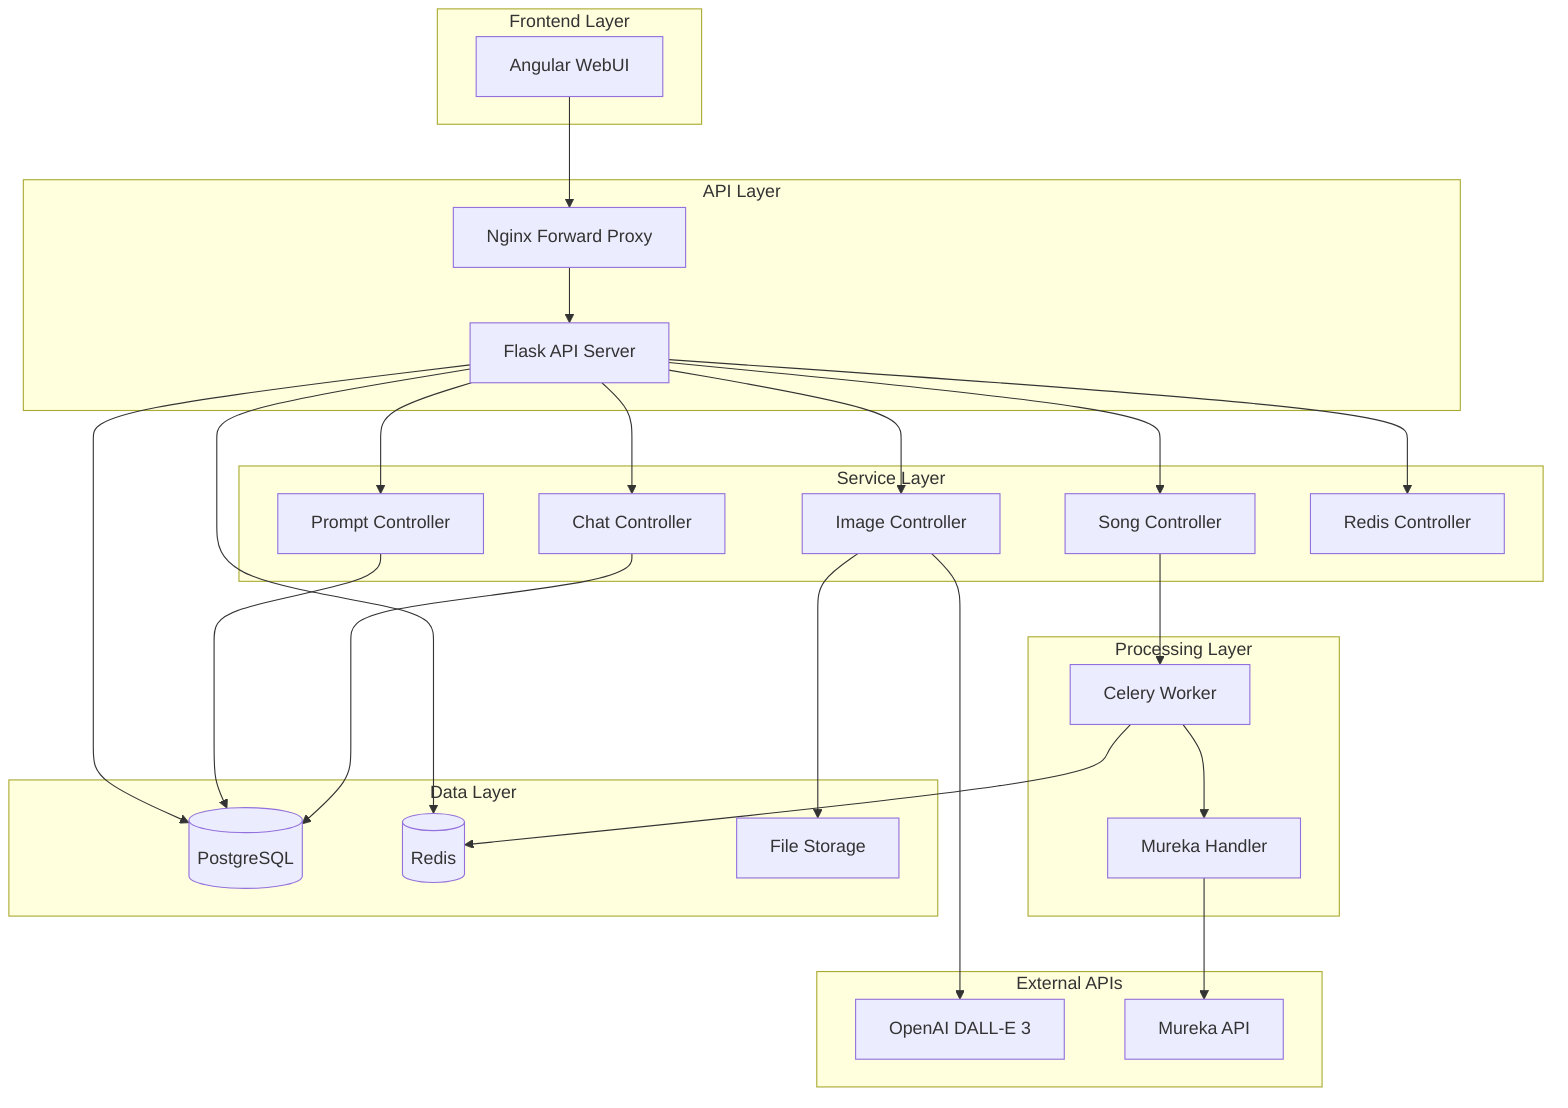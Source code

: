 graph TB
    subgraph "Frontend Layer"
        UI[Angular WebUI]
    end

    subgraph "API Layer"
        Proxy[Nginx Forward Proxy]
        API[Flask API Server]
    end

    subgraph "Service Layer"
        IMG[Image Controller]
        SONG[Song Controller]
        CHAT[Chat Controller]
        PROMPT[Prompt Controller]
        REDIS[Redis Controller]
    end

    subgraph "Processing Layer"
        CELERY[Celery Worker]
        MUREKA[Mureka Handler]
    end

    subgraph "Data Layer"
        PG[(PostgreSQL)]
        RD[(Redis)]
        FILES[File Storage]
    end

    subgraph "External APIs"
        OPENAI[OpenAI DALL-E 3]
        MRK[Mureka API]
    end

    UI --> Proxy
    Proxy --> API
    API --> IMG
    API --> SONG
    API --> CHAT
    API --> PROMPT
    API --> REDIS

    IMG --> OPENAI
    SONG --> CELERY
    CELERY --> MUREKA
    MUREKA --> MRK

    API --> PG
    API --> RD
    PROMPT --> PG
    CHAT --> PG
    CELERY --> RD
    IMG --> FILES